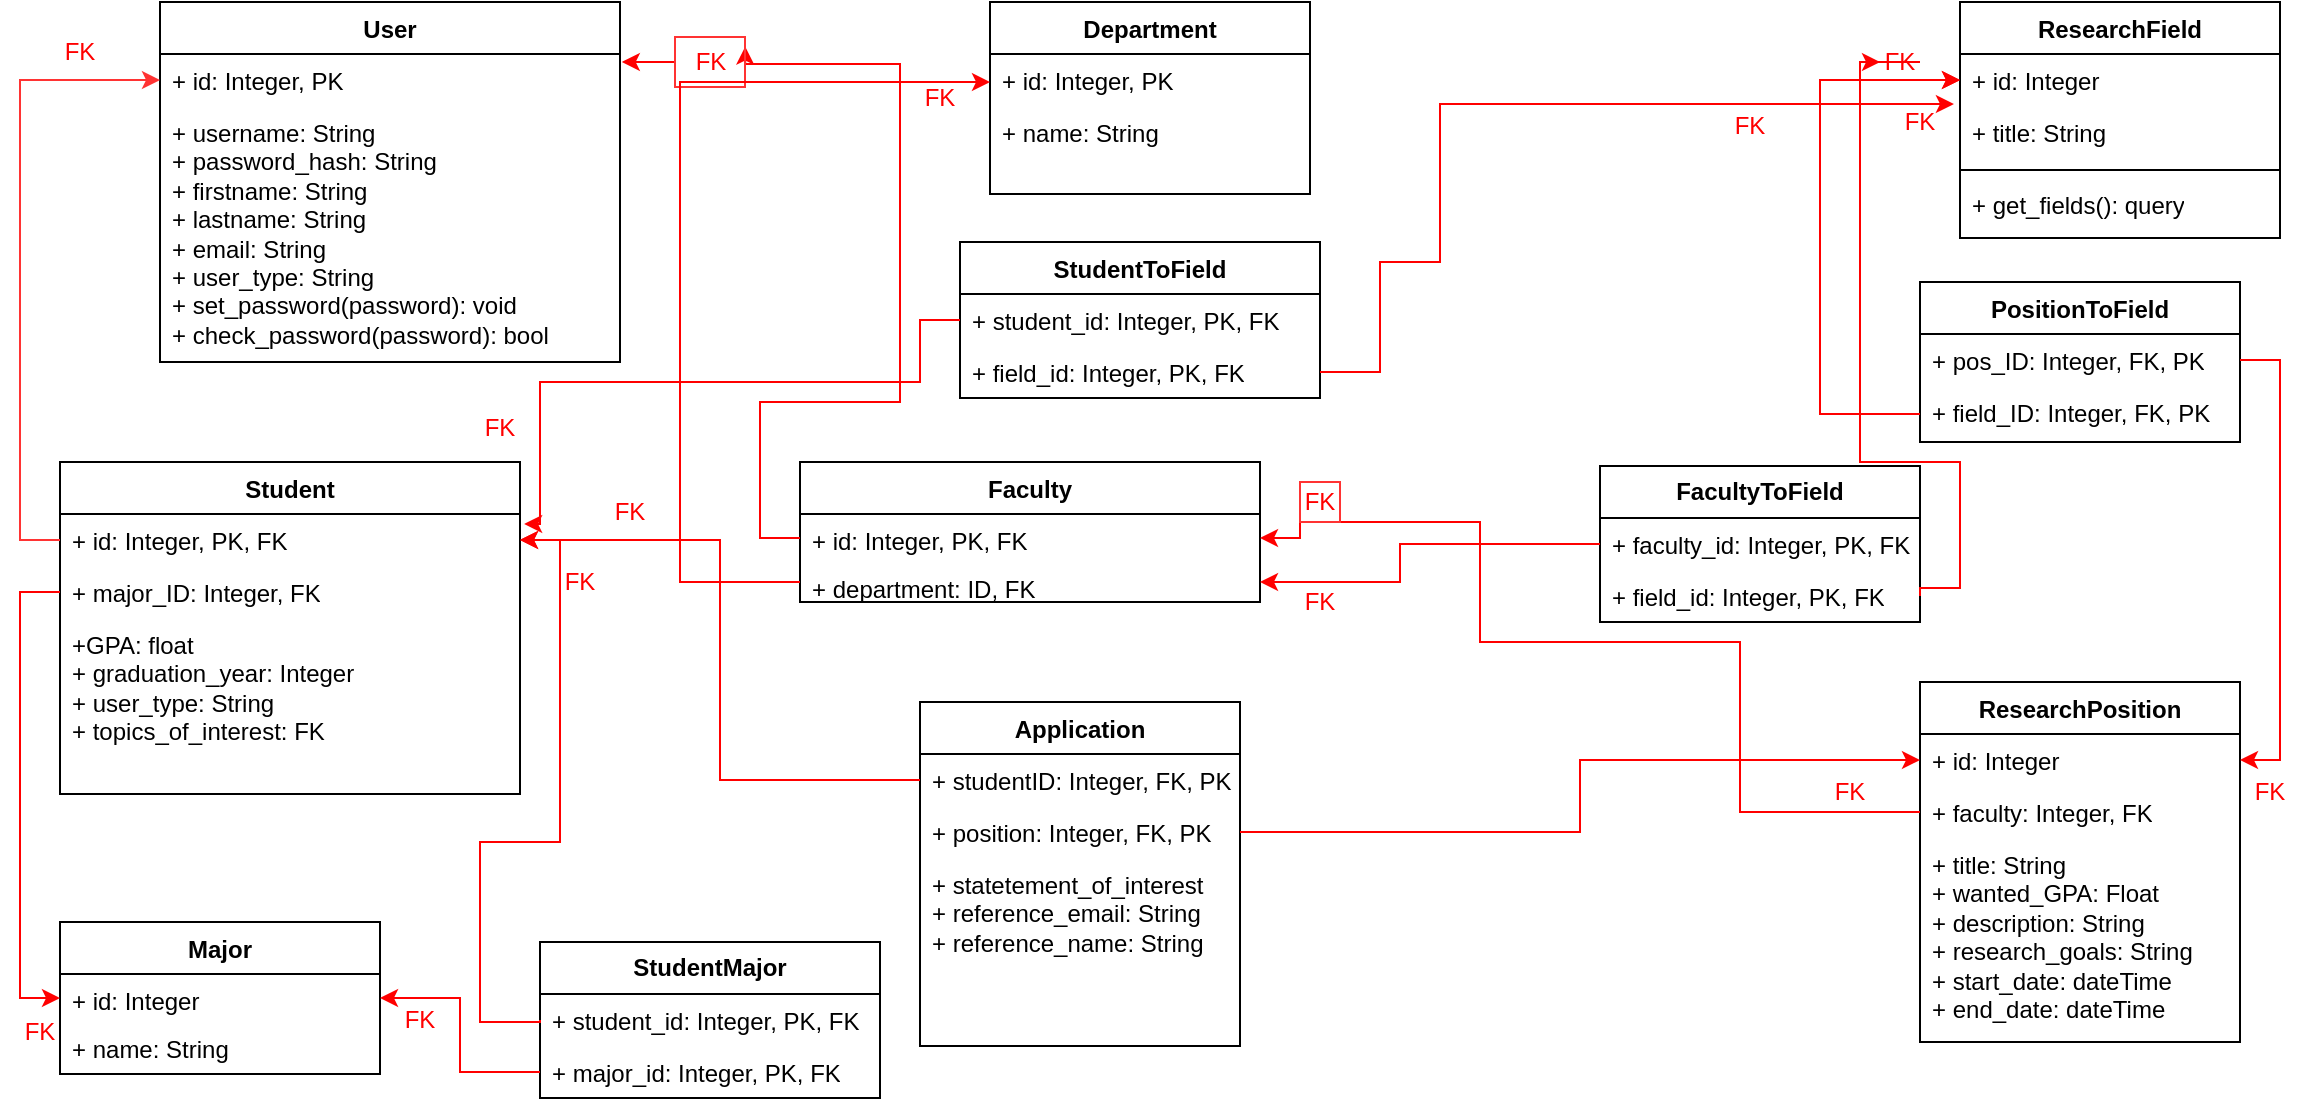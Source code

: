 <mxfile version="24.2.1" type="device">
  <diagram name="Page-1" id="e7e014a7-5840-1c2e-5031-d8a46d1fe8dd">
    <mxGraphModel dx="1338" dy="557" grid="1" gridSize="10" guides="1" tooltips="1" connect="1" arrows="1" fold="1" page="1" pageScale="1" pageWidth="1169" pageHeight="826" background="none" math="0" shadow="0">
      <root>
        <mxCell id="0" />
        <mxCell id="1" parent="0" />
        <mxCell id="a5mHZJZjGpSUE6G3XbtX-41" value="User" style="swimlane;fontStyle=1;align=center;verticalAlign=top;childLayout=stackLayout;horizontal=1;startSize=26;horizontalStack=0;resizeParent=1;resizeParentMax=0;resizeLast=0;collapsible=1;marginBottom=0;whiteSpace=wrap;html=1;" vertex="1" parent="1">
          <mxGeometry x="90" y="30" width="230" height="180" as="geometry" />
        </mxCell>
        <mxCell id="a5mHZJZjGpSUE6G3XbtX-42" value="&lt;div&gt;+ id: Integer, PK&lt;/div&gt;" style="text;strokeColor=none;fillColor=none;align=left;verticalAlign=top;spacingLeft=4;spacingRight=4;overflow=hidden;rotatable=0;points=[[0,0.5],[1,0.5]];portConstraint=eastwest;whiteSpace=wrap;html=1;" vertex="1" parent="a5mHZJZjGpSUE6G3XbtX-41">
          <mxGeometry y="26" width="230" height="26" as="geometry" />
        </mxCell>
        <mxCell id="a5mHZJZjGpSUE6G3XbtX-45" value="&lt;div&gt;+ username: String&lt;/div&gt;&lt;div&gt;+ password_hash: String&lt;/div&gt;&lt;div&gt;+ firstname: String&lt;/div&gt;&lt;div&gt;+ lastname: String&lt;/div&gt;&lt;div&gt;+ email: String&lt;/div&gt;&lt;div&gt;+ user_type: String&lt;/div&gt;&lt;div&gt;+ set_password(password): void&lt;/div&gt;&lt;div&gt;+ check_password(password): bool&lt;br&gt;&lt;/div&gt;" style="text;strokeColor=none;fillColor=none;align=left;verticalAlign=top;spacingLeft=4;spacingRight=4;overflow=hidden;rotatable=0;points=[[0,0.5],[1,0.5]];portConstraint=eastwest;whiteSpace=wrap;html=1;" vertex="1" parent="a5mHZJZjGpSUE6G3XbtX-41">
          <mxGeometry y="52" width="230" height="128" as="geometry" />
        </mxCell>
        <mxCell id="a5mHZJZjGpSUE6G3XbtX-46" value="Student" style="swimlane;fontStyle=1;align=center;verticalAlign=top;childLayout=stackLayout;horizontal=1;startSize=26;horizontalStack=0;resizeParent=1;resizeParentMax=0;resizeLast=0;collapsible=1;marginBottom=0;whiteSpace=wrap;html=1;" vertex="1" parent="1">
          <mxGeometry x="40" y="260" width="230" height="166" as="geometry" />
        </mxCell>
        <mxCell id="a5mHZJZjGpSUE6G3XbtX-47" value="&lt;div&gt;+ id: Integer, PK, FK&lt;br&gt;&lt;/div&gt;" style="text;strokeColor=none;fillColor=none;align=left;verticalAlign=top;spacingLeft=4;spacingRight=4;overflow=hidden;rotatable=0;points=[[0,0.5],[1,0.5]];portConstraint=eastwest;whiteSpace=wrap;html=1;" vertex="1" parent="a5mHZJZjGpSUE6G3XbtX-46">
          <mxGeometry y="26" width="230" height="26" as="geometry" />
        </mxCell>
        <mxCell id="a5mHZJZjGpSUE6G3XbtX-106" value="+ major_ID: Integer, FK" style="text;strokeColor=none;fillColor=none;align=left;verticalAlign=top;spacingLeft=4;spacingRight=4;overflow=hidden;rotatable=0;points=[[0,0.5],[1,0.5]];portConstraint=eastwest;whiteSpace=wrap;html=1;" vertex="1" parent="a5mHZJZjGpSUE6G3XbtX-46">
          <mxGeometry y="52" width="230" height="26" as="geometry" />
        </mxCell>
        <mxCell id="a5mHZJZjGpSUE6G3XbtX-48" value="+GPA: float&lt;div&gt;+ graduation_year: Integer&lt;/div&gt;&lt;div&gt;+ user_type: String&lt;/div&gt;&lt;div&gt;+ topics_of_interest: FK&lt;/div&gt;" style="text;strokeColor=none;fillColor=none;align=left;verticalAlign=top;spacingLeft=4;spacingRight=4;overflow=hidden;rotatable=0;points=[[0,0.5],[1,0.5]];portConstraint=eastwest;whiteSpace=wrap;html=1;" vertex="1" parent="a5mHZJZjGpSUE6G3XbtX-46">
          <mxGeometry y="78" width="230" height="88" as="geometry" />
        </mxCell>
        <mxCell id="a5mHZJZjGpSUE6G3XbtX-49" value="Faculty" style="swimlane;fontStyle=1;align=center;verticalAlign=top;childLayout=stackLayout;horizontal=1;startSize=26;horizontalStack=0;resizeParent=1;resizeParentMax=0;resizeLast=0;collapsible=1;marginBottom=0;whiteSpace=wrap;html=1;" vertex="1" parent="1">
          <mxGeometry x="410" y="260" width="230" height="70" as="geometry" />
        </mxCell>
        <mxCell id="a5mHZJZjGpSUE6G3XbtX-50" value="&lt;div&gt;+ id: Integer, PK, FK&lt;br&gt;&lt;/div&gt;" style="text;strokeColor=none;fillColor=none;align=left;verticalAlign=top;spacingLeft=4;spacingRight=4;overflow=hidden;rotatable=0;points=[[0,0.5],[1,0.5]];portConstraint=eastwest;whiteSpace=wrap;html=1;" vertex="1" parent="a5mHZJZjGpSUE6G3XbtX-49">
          <mxGeometry y="26" width="230" height="24" as="geometry" />
        </mxCell>
        <mxCell id="a5mHZJZjGpSUE6G3XbtX-94" value="&lt;div&gt;+ department: ID, FK&lt;br&gt;&lt;/div&gt;" style="text;strokeColor=none;fillColor=none;align=left;verticalAlign=top;spacingLeft=4;spacingRight=4;overflow=hidden;rotatable=0;points=[[0,0.5],[1,0.5]];portConstraint=eastwest;whiteSpace=wrap;html=1;" vertex="1" parent="a5mHZJZjGpSUE6G3XbtX-49">
          <mxGeometry y="50" width="230" height="20" as="geometry" />
        </mxCell>
        <mxCell id="a5mHZJZjGpSUE6G3XbtX-52" value="Department" style="swimlane;fontStyle=1;align=center;verticalAlign=top;childLayout=stackLayout;horizontal=1;startSize=26;horizontalStack=0;resizeParent=1;resizeParentMax=0;resizeLast=0;collapsible=1;marginBottom=0;whiteSpace=wrap;html=1;" vertex="1" parent="1">
          <mxGeometry x="505" y="30" width="160" height="96" as="geometry" />
        </mxCell>
        <mxCell id="a5mHZJZjGpSUE6G3XbtX-96" value="+ id: Integer, PK" style="text;strokeColor=none;fillColor=none;align=left;verticalAlign=top;spacingLeft=4;spacingRight=4;overflow=hidden;rotatable=0;points=[[0,0.5],[1,0.5]];portConstraint=eastwest;whiteSpace=wrap;html=1;" vertex="1" parent="a5mHZJZjGpSUE6G3XbtX-52">
          <mxGeometry y="26" width="160" height="26" as="geometry" />
        </mxCell>
        <mxCell id="a5mHZJZjGpSUE6G3XbtX-53" value="&lt;div&gt;+ name: String&lt;br&gt;&lt;/div&gt;" style="text;strokeColor=none;fillColor=none;align=left;verticalAlign=top;spacingLeft=4;spacingRight=4;overflow=hidden;rotatable=0;points=[[0,0.5],[1,0.5]];portConstraint=eastwest;whiteSpace=wrap;html=1;" vertex="1" parent="a5mHZJZjGpSUE6G3XbtX-52">
          <mxGeometry y="52" width="160" height="44" as="geometry" />
        </mxCell>
        <mxCell id="a5mHZJZjGpSUE6G3XbtX-56" value="ResearchField" style="swimlane;fontStyle=1;align=center;verticalAlign=top;childLayout=stackLayout;horizontal=1;startSize=26;horizontalStack=0;resizeParent=1;resizeParentMax=0;resizeLast=0;collapsible=1;marginBottom=0;whiteSpace=wrap;html=1;" vertex="1" parent="1">
          <mxGeometry x="990" y="30" width="160" height="118" as="geometry" />
        </mxCell>
        <mxCell id="a5mHZJZjGpSUE6G3XbtX-98" value="+ id: Integer" style="text;strokeColor=none;fillColor=none;align=left;verticalAlign=top;spacingLeft=4;spacingRight=4;overflow=hidden;rotatable=0;points=[[0,0.5],[1,0.5]];portConstraint=eastwest;whiteSpace=wrap;html=1;" vertex="1" parent="a5mHZJZjGpSUE6G3XbtX-56">
          <mxGeometry y="26" width="160" height="26" as="geometry" />
        </mxCell>
        <mxCell id="a5mHZJZjGpSUE6G3XbtX-57" value="&lt;div&gt;+ title: String&lt;/div&gt;" style="text;strokeColor=none;fillColor=none;align=left;verticalAlign=top;spacingLeft=4;spacingRight=4;overflow=hidden;rotatable=0;points=[[0,0.5],[1,0.5]];portConstraint=eastwest;whiteSpace=wrap;html=1;" vertex="1" parent="a5mHZJZjGpSUE6G3XbtX-56">
          <mxGeometry y="52" width="160" height="28" as="geometry" />
        </mxCell>
        <mxCell id="a5mHZJZjGpSUE6G3XbtX-58" value="" style="line;strokeWidth=1;fillColor=none;align=left;verticalAlign=middle;spacingTop=-1;spacingLeft=3;spacingRight=3;rotatable=0;labelPosition=right;points=[];portConstraint=eastwest;strokeColor=inherit;" vertex="1" parent="a5mHZJZjGpSUE6G3XbtX-56">
          <mxGeometry y="80" width="160" height="8" as="geometry" />
        </mxCell>
        <mxCell id="a5mHZJZjGpSUE6G3XbtX-59" value="+ get_fields(): query" style="text;strokeColor=none;fillColor=none;align=left;verticalAlign=top;spacingLeft=4;spacingRight=4;overflow=hidden;rotatable=0;points=[[0,0.5],[1,0.5]];portConstraint=eastwest;whiteSpace=wrap;html=1;" vertex="1" parent="a5mHZJZjGpSUE6G3XbtX-56">
          <mxGeometry y="88" width="160" height="30" as="geometry" />
        </mxCell>
        <mxCell id="a5mHZJZjGpSUE6G3XbtX-60" value="ResearchPosition" style="swimlane;fontStyle=1;align=center;verticalAlign=top;childLayout=stackLayout;horizontal=1;startSize=26;horizontalStack=0;resizeParent=1;resizeParentMax=0;resizeLast=0;collapsible=1;marginBottom=0;whiteSpace=wrap;html=1;" vertex="1" parent="1">
          <mxGeometry x="970" y="370" width="160" height="180" as="geometry" />
        </mxCell>
        <mxCell id="a5mHZJZjGpSUE6G3XbtX-92" value="+ id: Integer" style="text;strokeColor=none;fillColor=none;align=left;verticalAlign=top;spacingLeft=4;spacingRight=4;overflow=hidden;rotatable=0;points=[[0,0.5],[1,0.5]];portConstraint=eastwest;whiteSpace=wrap;html=1;" vertex="1" parent="a5mHZJZjGpSUE6G3XbtX-60">
          <mxGeometry y="26" width="160" height="26" as="geometry" />
        </mxCell>
        <mxCell id="a5mHZJZjGpSUE6G3XbtX-108" value="+ faculty: Integer, FK" style="text;strokeColor=none;fillColor=none;align=left;verticalAlign=top;spacingLeft=4;spacingRight=4;overflow=hidden;rotatable=0;points=[[0,0.5],[1,0.5]];portConstraint=eastwest;whiteSpace=wrap;html=1;" vertex="1" parent="a5mHZJZjGpSUE6G3XbtX-60">
          <mxGeometry y="52" width="160" height="26" as="geometry" />
        </mxCell>
        <mxCell id="a5mHZJZjGpSUE6G3XbtX-61" value="&lt;div&gt;+ title: String&lt;/div&gt;&lt;div&gt;+ wanted_GPA: Float&lt;/div&gt;&lt;div&gt;+ description: String&lt;/div&gt;&lt;div&gt;+ research_goals: String&lt;/div&gt;&lt;div&gt;+ start_date: dateTime&lt;/div&gt;&lt;div&gt;+ end_date: dateTime&lt;/div&gt;" style="text;strokeColor=none;fillColor=none;align=left;verticalAlign=top;spacingLeft=4;spacingRight=4;overflow=hidden;rotatable=0;points=[[0,0.5],[1,0.5]];portConstraint=eastwest;whiteSpace=wrap;html=1;" vertex="1" parent="a5mHZJZjGpSUE6G3XbtX-60">
          <mxGeometry y="78" width="160" height="102" as="geometry" />
        </mxCell>
        <mxCell id="a5mHZJZjGpSUE6G3XbtX-64" value="PositionToField" style="swimlane;fontStyle=1;align=center;verticalAlign=top;childLayout=stackLayout;horizontal=1;startSize=26;horizontalStack=0;resizeParent=1;resizeParentMax=0;resizeLast=0;collapsible=1;marginBottom=0;whiteSpace=wrap;html=1;" vertex="1" parent="1">
          <mxGeometry x="970" y="170" width="160" height="80" as="geometry" />
        </mxCell>
        <mxCell id="a5mHZJZjGpSUE6G3XbtX-102" value="+ pos_ID: Integer, FK, PK" style="text;strokeColor=none;fillColor=none;align=left;verticalAlign=top;spacingLeft=4;spacingRight=4;overflow=hidden;rotatable=0;points=[[0,0.5],[1,0.5]];portConstraint=eastwest;whiteSpace=wrap;html=1;" vertex="1" parent="a5mHZJZjGpSUE6G3XbtX-64">
          <mxGeometry y="26" width="160" height="26" as="geometry" />
        </mxCell>
        <mxCell id="a5mHZJZjGpSUE6G3XbtX-65" value="+ field_ID: Integer, FK, PK" style="text;strokeColor=none;fillColor=none;align=left;verticalAlign=top;spacingLeft=4;spacingRight=4;overflow=hidden;rotatable=0;points=[[0,0.5],[1,0.5]];portConstraint=eastwest;whiteSpace=wrap;html=1;" vertex="1" parent="a5mHZJZjGpSUE6G3XbtX-64">
          <mxGeometry y="52" width="160" height="28" as="geometry" />
        </mxCell>
        <mxCell id="a5mHZJZjGpSUE6G3XbtX-68" value="Application" style="swimlane;fontStyle=1;align=center;verticalAlign=top;childLayout=stackLayout;horizontal=1;startSize=26;horizontalStack=0;resizeParent=1;resizeParentMax=0;resizeLast=0;collapsible=1;marginBottom=0;whiteSpace=wrap;html=1;" vertex="1" parent="1">
          <mxGeometry x="470" y="380" width="160" height="172" as="geometry" />
        </mxCell>
        <mxCell id="a5mHZJZjGpSUE6G3XbtX-88" value="&lt;div&gt;+ studentID: Integer, FK, PK&lt;/div&gt;" style="text;strokeColor=none;fillColor=none;align=left;verticalAlign=top;spacingLeft=4;spacingRight=4;overflow=hidden;rotatable=0;points=[[0,0.5],[1,0.5]];portConstraint=eastwest;whiteSpace=wrap;html=1;" vertex="1" parent="a5mHZJZjGpSUE6G3XbtX-68">
          <mxGeometry y="26" width="160" height="26" as="geometry" />
        </mxCell>
        <mxCell id="a5mHZJZjGpSUE6G3XbtX-89" value="+ position: Integer, FK, PK" style="text;strokeColor=none;fillColor=none;align=left;verticalAlign=top;spacingLeft=4;spacingRight=4;overflow=hidden;rotatable=0;points=[[0,0.5],[1,0.5]];portConstraint=eastwest;whiteSpace=wrap;html=1;" vertex="1" parent="a5mHZJZjGpSUE6G3XbtX-68">
          <mxGeometry y="52" width="160" height="26" as="geometry" />
        </mxCell>
        <mxCell id="a5mHZJZjGpSUE6G3XbtX-69" value="+ statetement_of_interest&lt;div&gt;+ reference_email: String&lt;/div&gt;&lt;div&gt;+ reference_name: String&lt;br&gt;&lt;/div&gt;" style="text;strokeColor=none;fillColor=none;align=left;verticalAlign=top;spacingLeft=4;spacingRight=4;overflow=hidden;rotatable=0;points=[[0,0.5],[1,0.5]];portConstraint=eastwest;whiteSpace=wrap;html=1;" vertex="1" parent="a5mHZJZjGpSUE6G3XbtX-68">
          <mxGeometry y="78" width="160" height="94" as="geometry" />
        </mxCell>
        <mxCell id="a5mHZJZjGpSUE6G3XbtX-72" value="Major" style="swimlane;fontStyle=1;align=center;verticalAlign=top;childLayout=stackLayout;horizontal=1;startSize=26;horizontalStack=0;resizeParent=1;resizeParentMax=0;resizeLast=0;collapsible=1;marginBottom=0;whiteSpace=wrap;html=1;" vertex="1" parent="1">
          <mxGeometry x="40" y="490" width="160" height="76" as="geometry" />
        </mxCell>
        <mxCell id="a5mHZJZjGpSUE6G3XbtX-73" value="&lt;div&gt;+ id: Integer&lt;/div&gt;" style="text;strokeColor=none;fillColor=none;align=left;verticalAlign=top;spacingLeft=4;spacingRight=4;overflow=hidden;rotatable=0;points=[[0,0.5],[1,0.5]];portConstraint=eastwest;whiteSpace=wrap;html=1;" vertex="1" parent="a5mHZJZjGpSUE6G3XbtX-72">
          <mxGeometry y="26" width="160" height="24" as="geometry" />
        </mxCell>
        <mxCell id="a5mHZJZjGpSUE6G3XbtX-86" value="&lt;div&gt;+ name: String&lt;br&gt;&lt;/div&gt;" style="text;strokeColor=none;fillColor=none;align=left;verticalAlign=top;spacingLeft=4;spacingRight=4;overflow=hidden;rotatable=0;points=[[0,0.5],[1,0.5]];portConstraint=eastwest;whiteSpace=wrap;html=1;" vertex="1" parent="a5mHZJZjGpSUE6G3XbtX-72">
          <mxGeometry y="50" width="160" height="26" as="geometry" />
        </mxCell>
        <mxCell id="a5mHZJZjGpSUE6G3XbtX-80" value="&lt;b&gt;StudentMajor&lt;/b&gt;" style="swimlane;fontStyle=0;childLayout=stackLayout;horizontal=1;startSize=26;fillColor=none;horizontalStack=0;resizeParent=1;resizeParentMax=0;resizeLast=0;collapsible=1;marginBottom=0;whiteSpace=wrap;html=1;" vertex="1" parent="1">
          <mxGeometry x="280" y="500" width="170" height="78" as="geometry" />
        </mxCell>
        <mxCell id="a5mHZJZjGpSUE6G3XbtX-81" value="+ student_id: Integer, PK, FK" style="text;strokeColor=none;fillColor=none;align=left;verticalAlign=top;spacingLeft=4;spacingRight=4;overflow=hidden;rotatable=0;points=[[0,0.5],[1,0.5]];portConstraint=eastwest;whiteSpace=wrap;html=1;" vertex="1" parent="a5mHZJZjGpSUE6G3XbtX-80">
          <mxGeometry y="26" width="170" height="26" as="geometry" />
        </mxCell>
        <mxCell id="a5mHZJZjGpSUE6G3XbtX-82" value="+ major_id: Integer, PK, FK" style="text;strokeColor=none;fillColor=none;align=left;verticalAlign=top;spacingLeft=4;spacingRight=4;overflow=hidden;rotatable=0;points=[[0,0.5],[1,0.5]];portConstraint=eastwest;whiteSpace=wrap;html=1;" vertex="1" parent="a5mHZJZjGpSUE6G3XbtX-80">
          <mxGeometry y="52" width="170" height="26" as="geometry" />
        </mxCell>
        <mxCell id="a5mHZJZjGpSUE6G3XbtX-84" style="edgeStyle=orthogonalEdgeStyle;rounded=0;orthogonalLoop=1;jettySize=auto;html=1;entryX=1;entryY=0.5;entryDx=0;entryDy=0;fillColor=#FF3333;exitX=0;exitY=0.5;exitDx=0;exitDy=0;strokeColor=#FF0000;" edge="1" parent="1" source="a5mHZJZjGpSUE6G3XbtX-81" target="a5mHZJZjGpSUE6G3XbtX-47">
          <mxGeometry relative="1" as="geometry">
            <Array as="points">
              <mxPoint x="280" y="540" />
              <mxPoint x="250" y="540" />
              <mxPoint x="250" y="450" />
              <mxPoint x="290" y="450" />
              <mxPoint x="290" y="299" />
            </Array>
          </mxGeometry>
        </mxCell>
        <mxCell id="a5mHZJZjGpSUE6G3XbtX-87" style="edgeStyle=orthogonalEdgeStyle;rounded=0;orthogonalLoop=1;jettySize=auto;html=1;exitX=0;exitY=0.5;exitDx=0;exitDy=0;entryX=1;entryY=0.5;entryDx=0;entryDy=0;fillColor=#FF3333;strokeColor=#FF0000;" edge="1" parent="1" source="a5mHZJZjGpSUE6G3XbtX-82" target="a5mHZJZjGpSUE6G3XbtX-73">
          <mxGeometry relative="1" as="geometry" />
        </mxCell>
        <mxCell id="a5mHZJZjGpSUE6G3XbtX-90" style="edgeStyle=orthogonalEdgeStyle;rounded=0;orthogonalLoop=1;jettySize=auto;html=1;exitX=0;exitY=0.5;exitDx=0;exitDy=0;entryX=1;entryY=0.5;entryDx=0;entryDy=0;fillColor=#FF3333;strokeColor=#FF0000;" edge="1" parent="1" source="a5mHZJZjGpSUE6G3XbtX-88" target="a5mHZJZjGpSUE6G3XbtX-47">
          <mxGeometry relative="1" as="geometry" />
        </mxCell>
        <mxCell id="a5mHZJZjGpSUE6G3XbtX-93" style="edgeStyle=orthogonalEdgeStyle;rounded=0;orthogonalLoop=1;jettySize=auto;html=1;exitX=1;exitY=0.5;exitDx=0;exitDy=0;entryX=0;entryY=0.5;entryDx=0;entryDy=0;fillColor=#FF3333;strokeColor=#FF0000;" edge="1" parent="1" source="a5mHZJZjGpSUE6G3XbtX-89" target="a5mHZJZjGpSUE6G3XbtX-92">
          <mxGeometry relative="1" as="geometry" />
        </mxCell>
        <mxCell id="a5mHZJZjGpSUE6G3XbtX-100" style="edgeStyle=orthogonalEdgeStyle;rounded=0;orthogonalLoop=1;jettySize=auto;html=1;exitX=0;exitY=0.5;exitDx=0;exitDy=0;entryX=0;entryY=0.5;entryDx=0;entryDy=0;strokeColor=#FF3333;" edge="1" parent="1" source="a5mHZJZjGpSUE6G3XbtX-47" target="a5mHZJZjGpSUE6G3XbtX-42">
          <mxGeometry relative="1" as="geometry" />
        </mxCell>
        <mxCell id="a5mHZJZjGpSUE6G3XbtX-101" style="edgeStyle=orthogonalEdgeStyle;rounded=0;orthogonalLoop=1;jettySize=auto;html=1;exitX=0;exitY=0.5;exitDx=0;exitDy=0;entryX=1.004;entryY=0.192;entryDx=0;entryDy=0;entryPerimeter=0;fillColor=#FF3333;strokeColor=#FF0000;" edge="1" parent="1" source="a5mHZJZjGpSUE6G3XbtX-155" target="a5mHZJZjGpSUE6G3XbtX-42">
          <mxGeometry relative="1" as="geometry">
            <Array as="points" />
          </mxGeometry>
        </mxCell>
        <mxCell id="a5mHZJZjGpSUE6G3XbtX-104" style="edgeStyle=orthogonalEdgeStyle;rounded=0;orthogonalLoop=1;jettySize=auto;html=1;entryX=1;entryY=0.5;entryDx=0;entryDy=0;fillColor=#FF3333;strokeColor=#FF0000;" edge="1" parent="1" source="a5mHZJZjGpSUE6G3XbtX-102" target="a5mHZJZjGpSUE6G3XbtX-92">
          <mxGeometry relative="1" as="geometry">
            <Array as="points">
              <mxPoint x="1150" y="209" />
              <mxPoint x="1150" y="409" />
            </Array>
          </mxGeometry>
        </mxCell>
        <mxCell id="a5mHZJZjGpSUE6G3XbtX-105" style="edgeStyle=orthogonalEdgeStyle;rounded=0;orthogonalLoop=1;jettySize=auto;html=1;exitX=0;exitY=0.5;exitDx=0;exitDy=0;entryX=0;entryY=0.5;entryDx=0;entryDy=0;fillColor=#FF3333;strokeColor=#FF0000;" edge="1" parent="1" source="a5mHZJZjGpSUE6G3XbtX-65" target="a5mHZJZjGpSUE6G3XbtX-98">
          <mxGeometry relative="1" as="geometry">
            <Array as="points">
              <mxPoint x="920" y="236" />
              <mxPoint x="920" y="69" />
            </Array>
          </mxGeometry>
        </mxCell>
        <mxCell id="a5mHZJZjGpSUE6G3XbtX-107" style="edgeStyle=orthogonalEdgeStyle;rounded=0;orthogonalLoop=1;jettySize=auto;html=1;exitX=0;exitY=0.5;exitDx=0;exitDy=0;entryX=0;entryY=0.5;entryDx=0;entryDy=0;fillColor=#FF3333;strokeColor=#FF0000;" edge="1" parent="1" source="a5mHZJZjGpSUE6G3XbtX-106" target="a5mHZJZjGpSUE6G3XbtX-73">
          <mxGeometry relative="1" as="geometry" />
        </mxCell>
        <mxCell id="a5mHZJZjGpSUE6G3XbtX-110" value="&lt;font color=&quot;#ff0000&quot;&gt;FK&lt;/font&gt;" style="text;html=1;align=center;verticalAlign=middle;whiteSpace=wrap;rounded=0;strokeColor=none;fillColor=none;" vertex="1" parent="1">
          <mxGeometry x="20" y="40" width="60" height="30" as="geometry" />
        </mxCell>
        <mxCell id="a5mHZJZjGpSUE6G3XbtX-111" value="&lt;font color=&quot;#ff0000&quot;&gt;FK&lt;/font&gt;" style="text;html=1;align=center;verticalAlign=middle;whiteSpace=wrap;rounded=0;strokeColor=none;fillColor=none;" vertex="1" parent="1">
          <mxGeometry x="295" y="270" width="60" height="30" as="geometry" />
        </mxCell>
        <mxCell id="a5mHZJZjGpSUE6G3XbtX-113" value="&lt;font color=&quot;#ff0000&quot;&gt;FK&lt;/font&gt;" style="text;html=1;align=center;verticalAlign=middle;whiteSpace=wrap;rounded=0;strokeColor=none;fillColor=none;" vertex="1" parent="1">
          <mxGeometry x="270" y="305" width="60" height="30" as="geometry" />
        </mxCell>
        <mxCell id="a5mHZJZjGpSUE6G3XbtX-114" value="&lt;font color=&quot;#ff0000&quot;&gt;FK&lt;/font&gt;" style="text;html=1;align=center;verticalAlign=middle;whiteSpace=wrap;rounded=0;strokeColor=none;fillColor=none;" vertex="1" parent="1">
          <mxGeometry x="10" y="530" width="40" height="30" as="geometry" />
        </mxCell>
        <mxCell id="a5mHZJZjGpSUE6G3XbtX-119" value="&lt;font color=&quot;#ff0000&quot;&gt;FK&lt;/font&gt;" style="text;html=1;align=center;verticalAlign=middle;whiteSpace=wrap;rounded=0;strokeColor=none;fillColor=none;" vertex="1" parent="1">
          <mxGeometry x="660" y="320" width="20" height="20" as="geometry" />
        </mxCell>
        <mxCell id="a5mHZJZjGpSUE6G3XbtX-120" value="&lt;font color=&quot;#ff0000&quot;&gt;FK&lt;/font&gt;" style="text;html=1;align=center;verticalAlign=middle;whiteSpace=wrap;rounded=0;strokeColor=none;fillColor=none;" vertex="1" parent="1">
          <mxGeometry x="920" y="413" width="30" height="23" as="geometry" />
        </mxCell>
        <mxCell id="a5mHZJZjGpSUE6G3XbtX-121" value="&lt;font color=&quot;#ff0000&quot;&gt;FK&lt;/font&gt;" style="text;html=1;align=center;verticalAlign=middle;whiteSpace=wrap;rounded=0;strokeColor=none;fillColor=none;" vertex="1" parent="1">
          <mxGeometry x="870" y="80" width="30" height="23" as="geometry" />
        </mxCell>
        <mxCell id="a5mHZJZjGpSUE6G3XbtX-122" value="&lt;font color=&quot;#ff0000&quot;&gt;FK&lt;/font&gt;" style="text;html=1;align=center;verticalAlign=middle;whiteSpace=wrap;rounded=0;strokeColor=none;fillColor=none;" vertex="1" parent="1">
          <mxGeometry x="200" y="533" width="40" height="12" as="geometry" />
        </mxCell>
        <mxCell id="a5mHZJZjGpSUE6G3XbtX-123" value="StudentToField" style="swimlane;fontStyle=1;align=center;verticalAlign=top;childLayout=stackLayout;horizontal=1;startSize=26;horizontalStack=0;resizeParent=1;resizeParentMax=0;resizeLast=0;collapsible=1;marginBottom=0;whiteSpace=wrap;html=1;" vertex="1" parent="1">
          <mxGeometry x="490" y="150" width="180" height="78" as="geometry" />
        </mxCell>
        <mxCell id="a5mHZJZjGpSUE6G3XbtX-124" value="+ student_id: Integer, PK, FK" style="text;strokeColor=none;fillColor=none;align=left;verticalAlign=top;spacingLeft=4;spacingRight=4;overflow=hidden;rotatable=0;points=[[0,0.5],[1,0.5]];portConstraint=eastwest;whiteSpace=wrap;html=1;" vertex="1" parent="a5mHZJZjGpSUE6G3XbtX-123">
          <mxGeometry y="26" width="180" height="26" as="geometry" />
        </mxCell>
        <mxCell id="a5mHZJZjGpSUE6G3XbtX-127" value="+ field_id: Integer, PK, FK" style="text;strokeColor=none;fillColor=none;align=left;verticalAlign=top;spacingLeft=4;spacingRight=4;overflow=hidden;rotatable=0;points=[[0,0.5],[1,0.5]];portConstraint=eastwest;whiteSpace=wrap;html=1;" vertex="1" parent="a5mHZJZjGpSUE6G3XbtX-123">
          <mxGeometry y="52" width="180" height="26" as="geometry" />
        </mxCell>
        <mxCell id="a5mHZJZjGpSUE6G3XbtX-128" style="edgeStyle=orthogonalEdgeStyle;rounded=0;orthogonalLoop=1;jettySize=auto;html=1;exitX=0;exitY=0.5;exitDx=0;exitDy=0;entryX=1.009;entryY=0.192;entryDx=0;entryDy=0;entryPerimeter=0;strokeColor=#FF0000;" edge="1" parent="1" source="a5mHZJZjGpSUE6G3XbtX-124" target="a5mHZJZjGpSUE6G3XbtX-47">
          <mxGeometry relative="1" as="geometry">
            <Array as="points">
              <mxPoint x="470" y="189" />
              <mxPoint x="470" y="220" />
              <mxPoint x="280" y="220" />
              <mxPoint x="280" y="291" />
            </Array>
          </mxGeometry>
        </mxCell>
        <mxCell id="a5mHZJZjGpSUE6G3XbtX-130" value="&lt;font color=&quot;#ff0000&quot;&gt;FK&lt;/font&gt;" style="text;html=1;align=center;verticalAlign=middle;whiteSpace=wrap;rounded=0;strokeColor=none;fillColor=none;" vertex="1" parent="1">
          <mxGeometry x="230" y="228" width="60" height="30" as="geometry" />
        </mxCell>
        <mxCell id="a5mHZJZjGpSUE6G3XbtX-131" style="edgeStyle=orthogonalEdgeStyle;rounded=0;orthogonalLoop=1;jettySize=auto;html=1;exitX=1;exitY=0.5;exitDx=0;exitDy=0;entryX=-0.019;entryY=0.962;entryDx=0;entryDy=0;entryPerimeter=0;strokeColor=#FF0000;" edge="1" parent="1" source="a5mHZJZjGpSUE6G3XbtX-127" target="a5mHZJZjGpSUE6G3XbtX-98">
          <mxGeometry relative="1" as="geometry">
            <Array as="points">
              <mxPoint x="700" y="215" />
              <mxPoint x="700" y="160" />
              <mxPoint x="730" y="160" />
              <mxPoint x="730" y="81" />
            </Array>
          </mxGeometry>
        </mxCell>
        <mxCell id="a5mHZJZjGpSUE6G3XbtX-138" value="&lt;b&gt;FacultyToField&lt;/b&gt;" style="swimlane;fontStyle=0;childLayout=stackLayout;horizontal=1;startSize=26;fillColor=none;horizontalStack=0;resizeParent=1;resizeParentMax=0;resizeLast=0;collapsible=1;marginBottom=0;whiteSpace=wrap;html=1;" vertex="1" parent="1">
          <mxGeometry x="810" y="262" width="160" height="78" as="geometry" />
        </mxCell>
        <mxCell id="a5mHZJZjGpSUE6G3XbtX-139" value="+ faculty_id: Integer, PK, FK" style="text;strokeColor=none;fillColor=none;align=left;verticalAlign=top;spacingLeft=4;spacingRight=4;overflow=hidden;rotatable=0;points=[[0,0.5],[1,0.5]];portConstraint=eastwest;whiteSpace=wrap;html=1;" vertex="1" parent="a5mHZJZjGpSUE6G3XbtX-138">
          <mxGeometry y="26" width="160" height="26" as="geometry" />
        </mxCell>
        <mxCell id="a5mHZJZjGpSUE6G3XbtX-140" value="+ field_id: Integer, PK, FK" style="text;strokeColor=none;fillColor=none;align=left;verticalAlign=top;spacingLeft=4;spacingRight=4;overflow=hidden;rotatable=0;points=[[0,0.5],[1,0.5]];portConstraint=eastwest;whiteSpace=wrap;html=1;" vertex="1" parent="a5mHZJZjGpSUE6G3XbtX-138">
          <mxGeometry y="52" width="160" height="26" as="geometry" />
        </mxCell>
        <mxCell id="a5mHZJZjGpSUE6G3XbtX-144" style="edgeStyle=orthogonalEdgeStyle;rounded=0;orthogonalLoop=1;jettySize=auto;html=1;exitX=0;exitY=0.5;exitDx=0;exitDy=0;entryX=1;entryY=0.5;entryDx=0;entryDy=0;strokeColor=#FF0000;" edge="1" parent="1" source="a5mHZJZjGpSUE6G3XbtX-108" target="a5mHZJZjGpSUE6G3XbtX-50">
          <mxGeometry relative="1" as="geometry">
            <Array as="points">
              <mxPoint x="880" y="435" />
              <mxPoint x="880" y="350" />
              <mxPoint x="750" y="350" />
              <mxPoint x="750" y="290" />
              <mxPoint x="660" y="290" />
              <mxPoint x="660" y="298" />
            </Array>
          </mxGeometry>
        </mxCell>
        <mxCell id="a5mHZJZjGpSUE6G3XbtX-149" style="edgeStyle=orthogonalEdgeStyle;rounded=0;orthogonalLoop=1;jettySize=auto;html=1;exitX=1;exitY=0.5;exitDx=0;exitDy=0;entryX=0;entryY=0.5;entryDx=0;entryDy=0;strokeColor=#FF0000;" edge="1" parent="1" source="a5mHZJZjGpSUE6G3XbtX-151" target="a5mHZJZjGpSUE6G3XbtX-98">
          <mxGeometry relative="1" as="geometry">
            <Array as="points">
              <mxPoint x="940" y="69" />
            </Array>
          </mxGeometry>
        </mxCell>
        <mxCell id="a5mHZJZjGpSUE6G3XbtX-150" value="&lt;font color=&quot;#ff0000&quot;&gt;FK&lt;/font&gt;" style="text;html=1;align=center;verticalAlign=middle;whiteSpace=wrap;rounded=0;strokeColor=none;fillColor=none;" vertex="1" parent="1">
          <mxGeometry x="960" y="80" width="20" height="20" as="geometry" />
        </mxCell>
        <mxCell id="a5mHZJZjGpSUE6G3XbtX-152" value="" style="edgeStyle=orthogonalEdgeStyle;rounded=0;orthogonalLoop=1;jettySize=auto;html=1;exitX=1;exitY=0.5;exitDx=0;exitDy=0;entryX=0;entryY=0.5;entryDx=0;entryDy=0;strokeColor=#FF0000;" edge="1" parent="1" source="a5mHZJZjGpSUE6G3XbtX-140" target="a5mHZJZjGpSUE6G3XbtX-151">
          <mxGeometry relative="1" as="geometry">
            <mxPoint x="970" y="327" as="sourcePoint" />
            <mxPoint x="990" y="69" as="targetPoint" />
            <Array as="points">
              <mxPoint x="970" y="323" />
              <mxPoint x="990" y="323" />
              <mxPoint x="990" y="260" />
              <mxPoint x="940" y="260" />
            </Array>
          </mxGeometry>
        </mxCell>
        <mxCell id="a5mHZJZjGpSUE6G3XbtX-151" value="&lt;font color=&quot;#ff0000&quot;&gt;FK&lt;/font&gt;" style="text;html=1;align=center;verticalAlign=middle;whiteSpace=wrap;rounded=0;strokeColor=none;fillColor=none;" vertex="1" parent="1">
          <mxGeometry x="950" y="50" width="20" height="20" as="geometry" />
        </mxCell>
        <mxCell id="a5mHZJZjGpSUE6G3XbtX-154" value="&lt;font color=&quot;#ff0000&quot;&gt;FK&lt;/font&gt;" style="text;html=1;align=center;verticalAlign=middle;whiteSpace=wrap;rounded=0;strokeColor=#FF3333;" vertex="1" parent="1">
          <mxGeometry x="660" y="270" width="20" height="20" as="geometry" />
        </mxCell>
        <mxCell id="a5mHZJZjGpSUE6G3XbtX-157" value="" style="edgeStyle=orthogonalEdgeStyle;rounded=0;orthogonalLoop=1;jettySize=auto;html=1;exitX=0;exitY=0.5;exitDx=0;exitDy=0;entryX=1.004;entryY=0.192;entryDx=0;entryDy=0;entryPerimeter=0;fillColor=#FF3333;strokeColor=#FF0000;" edge="1" parent="1" source="a5mHZJZjGpSUE6G3XbtX-50" target="a5mHZJZjGpSUE6G3XbtX-155">
          <mxGeometry relative="1" as="geometry">
            <mxPoint x="410" y="298" as="sourcePoint" />
            <mxPoint x="321" y="61" as="targetPoint" />
            <Array as="points">
              <mxPoint x="390" y="298" />
              <mxPoint x="390" y="230" />
              <mxPoint x="460" y="230" />
              <mxPoint x="460" y="61" />
            </Array>
          </mxGeometry>
        </mxCell>
        <mxCell id="a5mHZJZjGpSUE6G3XbtX-155" value="&lt;font color=&quot;#ff0000&quot;&gt;FK&lt;/font&gt;" style="text;html=1;align=center;verticalAlign=middle;whiteSpace=wrap;rounded=0;strokeColor=#FF3333;fillColor=none;" vertex="1" parent="1">
          <mxGeometry x="347.5" y="47.5" width="35" height="25" as="geometry" />
        </mxCell>
        <mxCell id="a5mHZJZjGpSUE6G3XbtX-158" style="edgeStyle=orthogonalEdgeStyle;rounded=0;orthogonalLoop=1;jettySize=auto;html=1;exitX=0;exitY=0.5;exitDx=0;exitDy=0;entryX=1;entryY=0.5;entryDx=0;entryDy=0;strokeColor=#FF0000;" edge="1" parent="1" source="a5mHZJZjGpSUE6G3XbtX-139" target="a5mHZJZjGpSUE6G3XbtX-94">
          <mxGeometry relative="1" as="geometry">
            <Array as="points">
              <mxPoint x="710" y="301" />
              <mxPoint x="710" y="320" />
            </Array>
          </mxGeometry>
        </mxCell>
        <mxCell id="a5mHZJZjGpSUE6G3XbtX-162" style="edgeStyle=orthogonalEdgeStyle;rounded=0;orthogonalLoop=1;jettySize=auto;html=1;exitX=0;exitY=0.5;exitDx=0;exitDy=0;entryX=0;entryY=0.5;entryDx=0;entryDy=0;strokeColor=#FF0000;" edge="1" parent="1" source="a5mHZJZjGpSUE6G3XbtX-94" target="a5mHZJZjGpSUE6G3XbtX-96">
          <mxGeometry relative="1" as="geometry">
            <Array as="points">
              <mxPoint x="350" y="320" />
              <mxPoint x="350" y="70" />
            </Array>
          </mxGeometry>
        </mxCell>
        <mxCell id="a5mHZJZjGpSUE6G3XbtX-163" value="&lt;font color=&quot;#ff0000&quot;&gt;FK&lt;/font&gt;" style="text;html=1;align=center;verticalAlign=middle;whiteSpace=wrap;rounded=0;strokeColor=none;fillColor=none;" vertex="1" parent="1">
          <mxGeometry x="470" y="68" width="20" height="20" as="geometry" />
        </mxCell>
        <mxCell id="a5mHZJZjGpSUE6G3XbtX-165" value="&lt;font color=&quot;#ff0000&quot;&gt;FK&lt;/font&gt;" style="text;html=1;align=center;verticalAlign=middle;whiteSpace=wrap;rounded=0;strokeColor=none;fillColor=none;" vertex="1" parent="1">
          <mxGeometry x="1130" y="413" width="30" height="23" as="geometry" />
        </mxCell>
      </root>
    </mxGraphModel>
  </diagram>
</mxfile>
